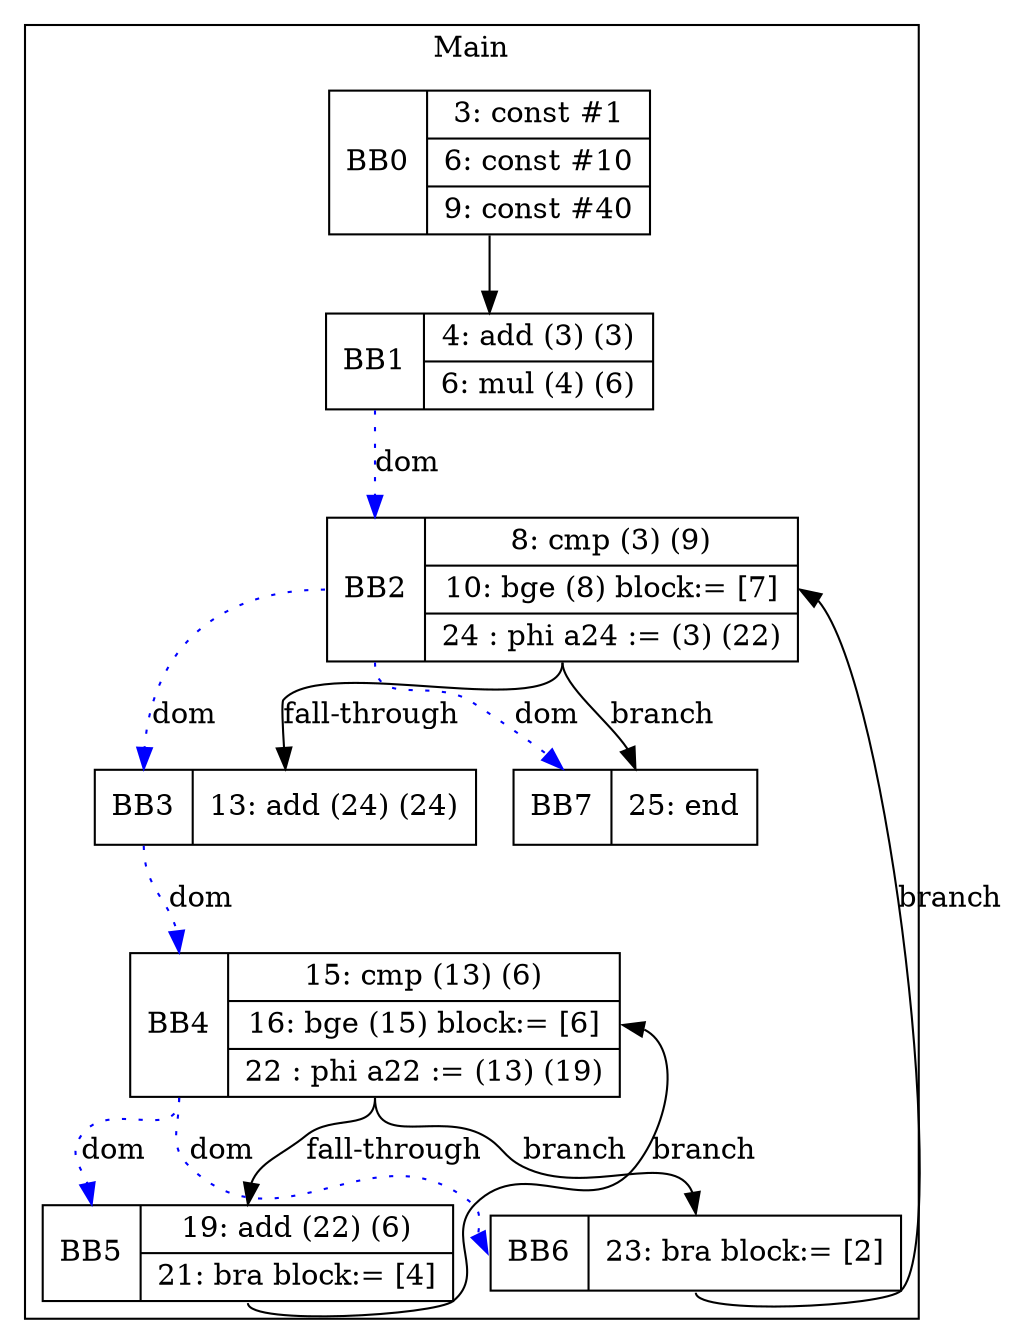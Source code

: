 digraph G {
node [shape=record];
subgraph cluster_main{
label = "Main";
BB0 [shape=record, label="<b>BB0|{3: const #1|6: const #10|9: const #40}"];
BB1 [shape=record, label="<b>BB1|{4: add (3) (3)|6: mul (4) (6)}"];
BB2 [shape=record, label="<b>BB2|{8: cmp (3) (9)|10: bge (8) block:= [7]|24 : phi a24 := (3) (22)}"];
BB3 [shape=record, label="<b>BB3|{13: add (24) (24)}"];
BB4 [shape=record, label="<b>BB4|{15: cmp (13) (6)|16: bge (15) block:= [6]|22 : phi a22 := (13) (19)}"];
BB5 [shape=record, label="<b>BB5|{19: add (22) (6)|21: bra block:= [4]}"];
BB6 [shape=record, label="<b>BB6|{23: bra block:= [2]}"];
BB7 [shape=record, label="<b>BB7|{25: end}"];
}
BB0:s -> BB1:n ;
BB1:b -> BB2:b [color=blue, style=dotted, label="dom"];
BB3:b -> BB4:b [color=blue, style=dotted, label="dom"];
BB2:b -> BB7:b [color=blue, style=dotted, label="dom"];
BB4:b -> BB6:b [color=blue, style=dotted, label="dom"];
BB2:b -> BB3:b [color=blue, style=dotted, label="dom"];
BB4:b -> BB5:b [color=blue, style=dotted, label="dom"];
BB4:s -> BB6:n [label="branch"];
BB2:s -> BB7:n [label="branch"];
BB6:s -> BB2:e [label="branch"];
BB5:s -> BB4:e [label="branch"];
BB2:s -> BB3:n [label="fall-through"];
BB4:s -> BB5:n [label="fall-through"];
}
